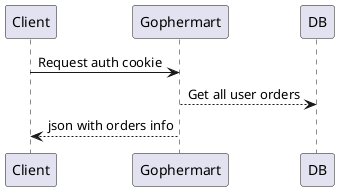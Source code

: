 @startuml
Client -> Gophermart: Request auth cookie
Gophermart --> DB: Get all user orders
Gophermart --> Client: json with orders info
@enduml